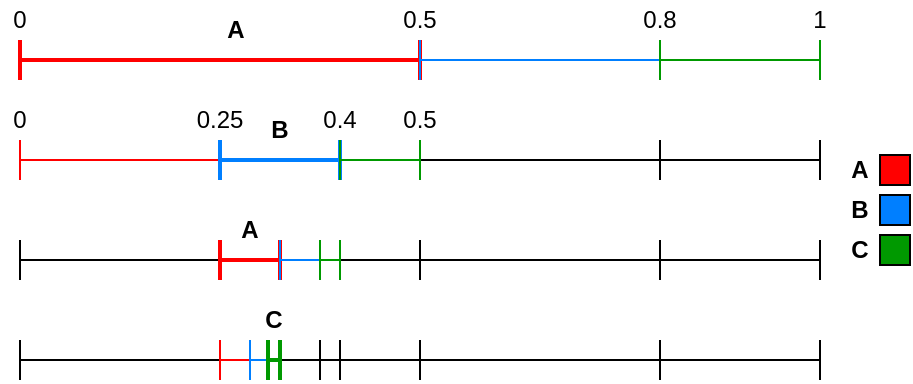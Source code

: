 <mxfile version="21.5.2" type="device">
  <diagram name="Seite-1" id="dA-f3gZ3LizXZUL1VeH9">
    <mxGraphModel dx="683" dy="372" grid="1" gridSize="10" guides="1" tooltips="1" connect="1" arrows="1" fold="1" page="1" pageScale="1" pageWidth="827" pageHeight="1169" math="0" shadow="0">
      <root>
        <mxCell id="0" />
        <mxCell id="1" parent="0" />
        <mxCell id="jJch6up4BkfaRnu90iqF-2" value="" style="shape=crossbar;whiteSpace=wrap;html=1;rounded=1;fontSize=12;" parent="1" vertex="1">
          <mxGeometry x="440" y="420" width="120" height="20" as="geometry" />
        </mxCell>
        <mxCell id="jJch6up4BkfaRnu90iqF-3" value="" style="shape=crossbar;whiteSpace=wrap;html=1;rounded=1;fontSize=12;" parent="1" vertex="1">
          <mxGeometry x="560" y="420" width="80" height="20" as="geometry" />
        </mxCell>
        <mxCell id="jJch6up4BkfaRnu90iqF-4" value="" style="shape=crossbar;whiteSpace=wrap;html=1;rounded=1;fontSize=12;" parent="1" vertex="1">
          <mxGeometry x="240" y="420" width="100" height="20" as="geometry" />
        </mxCell>
        <mxCell id="jJch6up4BkfaRnu90iqF-6" value="" style="shape=crossbar;whiteSpace=wrap;html=1;rounded=1;fontSize=12;" parent="1" vertex="1">
          <mxGeometry x="400" y="420" width="40" height="20" as="geometry" />
        </mxCell>
        <mxCell id="jJch6up4BkfaRnu90iqF-7" value="" style="shape=crossbar;whiteSpace=wrap;html=1;rounded=1;strokeColor=#FF0000;strokeWidth=2;fontSize=12;" parent="1" vertex="1">
          <mxGeometry x="340" y="420" width="30" height="20" as="geometry" />
        </mxCell>
        <mxCell id="jJch6up4BkfaRnu90iqF-8" value="" style="shape=crossbar;whiteSpace=wrap;html=1;rounded=1;strokeColor=#007FFF;fontSize=12;" parent="1" vertex="1">
          <mxGeometry x="370" y="420" width="20" height="20" as="geometry" />
        </mxCell>
        <mxCell id="jJch6up4BkfaRnu90iqF-10" value="" style="shape=crossbar;whiteSpace=wrap;html=1;rounded=1;strokeColor=#009900;fontSize=12;" parent="1" vertex="1">
          <mxGeometry x="390" y="420" width="10" height="20" as="geometry" />
        </mxCell>
        <mxCell id="jJch6up4BkfaRnu90iqF-18" value="" style="shape=crossbar;whiteSpace=wrap;html=1;rounded=1;strokeColor=#ff0000;strokeWidth=2;fontSize=12;" parent="1" vertex="1">
          <mxGeometry x="240" y="320" width="200" height="20" as="geometry" />
        </mxCell>
        <mxCell id="jJch6up4BkfaRnu90iqF-19" value="" style="shape=crossbar;whiteSpace=wrap;html=1;rounded=1;strokeColor=#007FFF;fontSize=12;" parent="1" vertex="1">
          <mxGeometry x="440" y="320" width="120" height="20" as="geometry" />
        </mxCell>
        <mxCell id="jJch6up4BkfaRnu90iqF-20" value="" style="shape=crossbar;whiteSpace=wrap;html=1;rounded=1;strokeColor=#009900;fontSize=12;" parent="1" vertex="1">
          <mxGeometry x="560" y="320" width="80" height="20" as="geometry" />
        </mxCell>
        <mxCell id="jJch6up4BkfaRnu90iqF-21" value="" style="shape=crossbar;whiteSpace=wrap;html=1;rounded=1;strokeColor=#FF0000;fontSize=12;" parent="1" vertex="1">
          <mxGeometry x="240" y="370" width="100" height="20" as="geometry" />
        </mxCell>
        <mxCell id="jJch6up4BkfaRnu90iqF-22" value="" style="shape=crossbar;whiteSpace=wrap;html=1;rounded=1;strokeColor=#000000;fontSize=12;" parent="1" vertex="1">
          <mxGeometry x="440" y="370" width="120" height="20" as="geometry" />
        </mxCell>
        <mxCell id="jJch6up4BkfaRnu90iqF-23" value="" style="shape=crossbar;whiteSpace=wrap;html=1;rounded=1;strokeColor=#000000;fontSize=12;" parent="1" vertex="1">
          <mxGeometry x="560" y="370" width="80" height="20" as="geometry" />
        </mxCell>
        <mxCell id="jJch6up4BkfaRnu90iqF-24" value="" style="shape=crossbar;whiteSpace=wrap;html=1;rounded=1;strokeColor=#007FFF;strokeWidth=2;fontSize=12;" parent="1" vertex="1">
          <mxGeometry x="340" y="370" width="60" height="20" as="geometry" />
        </mxCell>
        <mxCell id="jJch6up4BkfaRnu90iqF-25" value="" style="shape=crossbar;whiteSpace=wrap;html=1;rounded=1;strokeColor=#009900;fontSize=12;" parent="1" vertex="1">
          <mxGeometry x="400" y="370" width="40" height="20" as="geometry" />
        </mxCell>
        <mxCell id="jJch6up4BkfaRnu90iqF-33" value="" style="shape=crossbar;whiteSpace=wrap;html=1;rounded=1;fontSize=12;" parent="1" vertex="1">
          <mxGeometry x="440" y="470" width="120" height="20" as="geometry" />
        </mxCell>
        <mxCell id="jJch6up4BkfaRnu90iqF-34" value="" style="shape=crossbar;whiteSpace=wrap;html=1;rounded=1;fontSize=12;" parent="1" vertex="1">
          <mxGeometry x="560" y="470" width="80" height="20" as="geometry" />
        </mxCell>
        <mxCell id="jJch6up4BkfaRnu90iqF-35" value="" style="shape=crossbar;whiteSpace=wrap;html=1;rounded=1;fontSize=12;" parent="1" vertex="1">
          <mxGeometry x="240" y="470" width="100" height="20" as="geometry" />
        </mxCell>
        <mxCell id="jJch6up4BkfaRnu90iqF-36" value="" style="shape=crossbar;whiteSpace=wrap;html=1;rounded=1;fontSize=12;" parent="1" vertex="1">
          <mxGeometry x="400" y="470" width="40" height="20" as="geometry" />
        </mxCell>
        <mxCell id="jJch6up4BkfaRnu90iqF-37" value="" style="shape=crossbar;whiteSpace=wrap;html=1;rounded=1;strokeColor=#FF0000;fontSize=12;" parent="1" vertex="1">
          <mxGeometry x="340" y="470" width="15" height="20" as="geometry" />
        </mxCell>
        <mxCell id="jJch6up4BkfaRnu90iqF-38" value="" style="shape=crossbar;whiteSpace=wrap;html=1;rounded=1;fontSize=12;" parent="1" vertex="1">
          <mxGeometry x="370" y="470" width="20" height="20" as="geometry" />
        </mxCell>
        <mxCell id="jJch6up4BkfaRnu90iqF-39" value="" style="shape=crossbar;whiteSpace=wrap;html=1;rounded=1;fontSize=12;" parent="1" vertex="1">
          <mxGeometry x="390" y="470" width="10" height="20" as="geometry" />
        </mxCell>
        <mxCell id="jJch6up4BkfaRnu90iqF-40" value="" style="shape=crossbar;whiteSpace=wrap;html=1;rounded=1;strokeColor=#007FFF;fontSize=12;" parent="1" vertex="1">
          <mxGeometry x="355" y="470" width="9" height="20" as="geometry" />
        </mxCell>
        <mxCell id="jJch6up4BkfaRnu90iqF-41" value="" style="shape=crossbar;whiteSpace=wrap;html=1;rounded=1;strokeColor=#009900;strokeWidth=2;fontSize=12;" parent="1" vertex="1">
          <mxGeometry x="364" y="470" width="6" height="20" as="geometry" />
        </mxCell>
        <mxCell id="jJch6up4BkfaRnu90iqF-43" value="&lt;b style=&quot;font-size: 12px;&quot;&gt;A&lt;/b&gt;" style="text;html=1;strokeColor=none;fillColor=none;align=center;verticalAlign=middle;whiteSpace=wrap;rounded=0;fontSize=12;" parent="1" vertex="1">
          <mxGeometry x="317.5" y="300" width="60" height="30" as="geometry" />
        </mxCell>
        <mxCell id="jJch6up4BkfaRnu90iqF-47" value="&lt;b style=&quot;font-size: 12px;&quot;&gt;B&lt;/b&gt;" style="text;html=1;strokeColor=none;fillColor=none;align=center;verticalAlign=middle;whiteSpace=wrap;rounded=0;fontSize=12;" parent="1" vertex="1">
          <mxGeometry x="340" y="350" width="60" height="30" as="geometry" />
        </mxCell>
        <mxCell id="jJch6up4BkfaRnu90iqF-49" value="&lt;b style=&quot;font-size: 12px;&quot;&gt;A&lt;/b&gt;" style="text;html=1;strokeColor=none;fillColor=none;align=center;verticalAlign=middle;whiteSpace=wrap;rounded=0;fontSize=12;" parent="1" vertex="1">
          <mxGeometry x="325" y="400" width="60" height="30" as="geometry" />
        </mxCell>
        <mxCell id="jJch6up4BkfaRnu90iqF-54" value="&lt;b style=&quot;font-size: 12px;&quot;&gt;C&lt;/b&gt;" style="text;html=1;strokeColor=none;fillColor=none;align=center;verticalAlign=middle;whiteSpace=wrap;rounded=0;fontSize=12;" parent="1" vertex="1">
          <mxGeometry x="337" y="440" width="60" height="40" as="geometry" />
        </mxCell>
        <mxCell id="jJch6up4BkfaRnu90iqF-55" value="0" style="text;html=1;strokeColor=none;fillColor=none;align=center;verticalAlign=middle;whiteSpace=wrap;rounded=0;fontSize=12;" parent="1" vertex="1">
          <mxGeometry x="230" y="300" width="20" height="20" as="geometry" />
        </mxCell>
        <mxCell id="jJch6up4BkfaRnu90iqF-56" value="&lt;div style=&quot;font-size: 12px;&quot;&gt;0.5&lt;/div&gt;" style="text;html=1;strokeColor=none;fillColor=none;align=center;verticalAlign=middle;whiteSpace=wrap;rounded=0;fontSize=12;" parent="1" vertex="1">
          <mxGeometry x="430" y="300" width="20" height="20" as="geometry" />
        </mxCell>
        <mxCell id="jJch6up4BkfaRnu90iqF-58" value="&lt;div style=&quot;font-size: 12px;&quot;&gt;0.8&lt;/div&gt;" style="text;html=1;strokeColor=none;fillColor=none;align=center;verticalAlign=middle;whiteSpace=wrap;rounded=0;fontSize=12;" parent="1" vertex="1">
          <mxGeometry x="550" y="300" width="20" height="20" as="geometry" />
        </mxCell>
        <mxCell id="jJch6up4BkfaRnu90iqF-59" value="1" style="text;html=1;strokeColor=none;fillColor=none;align=center;verticalAlign=middle;whiteSpace=wrap;rounded=0;fontSize=12;" parent="1" vertex="1">
          <mxGeometry x="630" y="300" width="20" height="20" as="geometry" />
        </mxCell>
        <mxCell id="jJch6up4BkfaRnu90iqF-60" value="0" style="text;html=1;strokeColor=none;fillColor=none;align=center;verticalAlign=middle;whiteSpace=wrap;rounded=0;fontSize=12;" parent="1" vertex="1">
          <mxGeometry x="230" y="350" width="20" height="20" as="geometry" />
        </mxCell>
        <mxCell id="jJch6up4BkfaRnu90iqF-61" value="&lt;div style=&quot;font-size: 12px;&quot;&gt;0.5&lt;/div&gt;" style="text;html=1;strokeColor=none;fillColor=none;align=center;verticalAlign=middle;whiteSpace=wrap;rounded=0;fontSize=12;" parent="1" vertex="1">
          <mxGeometry x="430" y="350" width="20" height="20" as="geometry" />
        </mxCell>
        <mxCell id="jJch6up4BkfaRnu90iqF-64" value="&lt;div style=&quot;font-size: 12px;&quot;&gt;0.25&lt;/div&gt;" style="text;html=1;strokeColor=none;fillColor=none;align=center;verticalAlign=middle;whiteSpace=wrap;rounded=0;fontSize=12;" parent="1" vertex="1">
          <mxGeometry x="330" y="350" width="20" height="20" as="geometry" />
        </mxCell>
        <mxCell id="jJch6up4BkfaRnu90iqF-65" value="0.4" style="text;html=1;strokeColor=none;fillColor=none;align=center;verticalAlign=middle;whiteSpace=wrap;rounded=0;fontSize=12;" parent="1" vertex="1">
          <mxGeometry x="390" y="350" width="20" height="20" as="geometry" />
        </mxCell>
        <mxCell id="jJch6up4BkfaRnu90iqF-73" value="&lt;b style=&quot;font-size: 12px;&quot;&gt;A&lt;/b&gt;" style="text;html=1;strokeColor=none;fillColor=none;align=center;verticalAlign=middle;whiteSpace=wrap;rounded=0;fontSize=12;" parent="1" vertex="1">
          <mxGeometry x="650" y="370" width="20" height="30" as="geometry" />
        </mxCell>
        <mxCell id="jJch6up4BkfaRnu90iqF-74" value="&lt;b style=&quot;font-size: 12px;&quot;&gt;B&lt;/b&gt;" style="text;html=1;strokeColor=none;fillColor=none;align=center;verticalAlign=middle;whiteSpace=wrap;rounded=0;fontSize=12;" parent="1" vertex="1">
          <mxGeometry x="650" y="390" width="20" height="30" as="geometry" />
        </mxCell>
        <mxCell id="jJch6up4BkfaRnu90iqF-75" value="&lt;b style=&quot;font-size: 12px;&quot;&gt;C&lt;/b&gt;" style="text;html=1;strokeColor=none;fillColor=none;align=center;verticalAlign=middle;whiteSpace=wrap;rounded=0;fontSize=12;" parent="1" vertex="1">
          <mxGeometry x="650" y="410" width="20" height="30" as="geometry" />
        </mxCell>
        <mxCell id="jJch6up4BkfaRnu90iqF-76" value="" style="rounded=0;whiteSpace=wrap;html=1;strokeColor=#000000;fillColor=#FF0000;fontSize=12;" parent="1" vertex="1">
          <mxGeometry x="670" y="377.5" width="15" height="15" as="geometry" />
        </mxCell>
        <mxCell id="jJch6up4BkfaRnu90iqF-77" value="" style="rounded=0;whiteSpace=wrap;html=1;strokeColor=#000000;fillColor=#007FFF;fontSize=12;" parent="1" vertex="1">
          <mxGeometry x="670" y="397.5" width="15" height="15" as="geometry" />
        </mxCell>
        <mxCell id="jJch6up4BkfaRnu90iqF-79" value="" style="rounded=0;whiteSpace=wrap;html=1;strokeColor=#000000;fillColor=#009900;fontSize=12;" parent="1" vertex="1">
          <mxGeometry x="670" y="417.5" width="15" height="15" as="geometry" />
        </mxCell>
      </root>
    </mxGraphModel>
  </diagram>
</mxfile>
